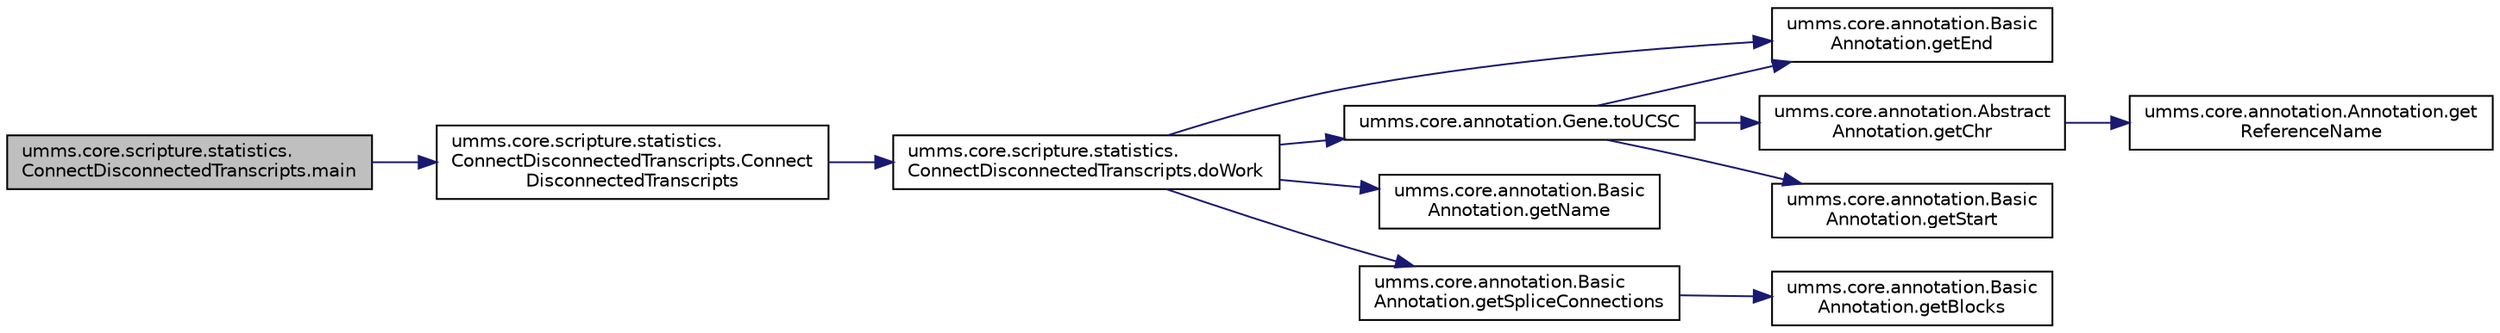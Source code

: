 digraph "umms.core.scripture.statistics.ConnectDisconnectedTranscripts.main"
{
  edge [fontname="Helvetica",fontsize="10",labelfontname="Helvetica",labelfontsize="10"];
  node [fontname="Helvetica",fontsize="10",shape=record];
  rankdir="LR";
  Node1 [label="umms.core.scripture.statistics.\lConnectDisconnectedTranscripts.main",height=0.2,width=0.4,color="black", fillcolor="grey75", style="filled" fontcolor="black"];
  Node1 -> Node2 [color="midnightblue",fontsize="10",style="solid",fontname="Helvetica"];
  Node2 [label="umms.core.scripture.statistics.\lConnectDisconnectedTranscripts.Connect\lDisconnectedTranscripts",height=0.2,width=0.4,color="black", fillcolor="white", style="filled",URL="$classumms_1_1core_1_1scripture_1_1statistics_1_1_connect_disconnected_transcripts.html#a513b9e39e9fbcfc2db0ccd8135e5b02d"];
  Node2 -> Node3 [color="midnightblue",fontsize="10",style="solid",fontname="Helvetica"];
  Node3 [label="umms.core.scripture.statistics.\lConnectDisconnectedTranscripts.doWork",height=0.2,width=0.4,color="black", fillcolor="white", style="filled",URL="$classumms_1_1core_1_1scripture_1_1statistics_1_1_connect_disconnected_transcripts.html#a7aca425db9ded34dc2a1010c07859849"];
  Node3 -> Node4 [color="midnightblue",fontsize="10",style="solid",fontname="Helvetica"];
  Node4 [label="umms.core.annotation.Basic\lAnnotation.getEnd",height=0.2,width=0.4,color="black", fillcolor="white", style="filled",URL="$classumms_1_1core_1_1annotation_1_1_basic_annotation.html#a3fe8028115f96664761b63a9d16926cf"];
  Node3 -> Node5 [color="midnightblue",fontsize="10",style="solid",fontname="Helvetica"];
  Node5 [label="umms.core.annotation.Gene.toUCSC",height=0.2,width=0.4,color="black", fillcolor="white", style="filled",URL="$classumms_1_1core_1_1annotation_1_1_gene.html#ae7bf8a1fbe47d8ef9aaaf03640f49021"];
  Node5 -> Node6 [color="midnightblue",fontsize="10",style="solid",fontname="Helvetica"];
  Node6 [label="umms.core.annotation.Abstract\lAnnotation.getChr",height=0.2,width=0.4,color="black", fillcolor="white", style="filled",URL="$classumms_1_1core_1_1annotation_1_1_abstract_annotation.html#abe1735bf83ddb3aae45c734149c50eb1"];
  Node6 -> Node7 [color="midnightblue",fontsize="10",style="solid",fontname="Helvetica"];
  Node7 [label="umms.core.annotation.Annotation.get\lReferenceName",height=0.2,width=0.4,color="black", fillcolor="white", style="filled",URL="$interfaceumms_1_1core_1_1annotation_1_1_annotation.html#a2dd53f6e6ab4a573c0e93ef42e223b93"];
  Node5 -> Node8 [color="midnightblue",fontsize="10",style="solid",fontname="Helvetica"];
  Node8 [label="umms.core.annotation.Basic\lAnnotation.getStart",height=0.2,width=0.4,color="black", fillcolor="white", style="filled",URL="$classumms_1_1core_1_1annotation_1_1_basic_annotation.html#a2f52387ec04cec413c4fea644ad6dd9f"];
  Node5 -> Node4 [color="midnightblue",fontsize="10",style="solid",fontname="Helvetica"];
  Node3 -> Node9 [color="midnightblue",fontsize="10",style="solid",fontname="Helvetica"];
  Node9 [label="umms.core.annotation.Basic\lAnnotation.getName",height=0.2,width=0.4,color="black", fillcolor="white", style="filled",URL="$classumms_1_1core_1_1annotation_1_1_basic_annotation.html#a75317ca06eb03c9e96cf18862e652c35"];
  Node3 -> Node10 [color="midnightblue",fontsize="10",style="solid",fontname="Helvetica"];
  Node10 [label="umms.core.annotation.Basic\lAnnotation.getSpliceConnections",height=0.2,width=0.4,color="black", fillcolor="white", style="filled",URL="$classumms_1_1core_1_1annotation_1_1_basic_annotation.html#a8de58e046b212813b450d383e0f6c8e2"];
  Node10 -> Node11 [color="midnightblue",fontsize="10",style="solid",fontname="Helvetica"];
  Node11 [label="umms.core.annotation.Basic\lAnnotation.getBlocks",height=0.2,width=0.4,color="black", fillcolor="white", style="filled",URL="$classumms_1_1core_1_1annotation_1_1_basic_annotation.html#a59ef0358ee04952f6ddd2c2bd4e448f7"];
}
